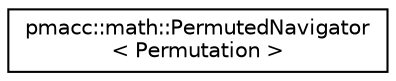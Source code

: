 digraph "Graphical Class Hierarchy"
{
 // LATEX_PDF_SIZE
  edge [fontname="Helvetica",fontsize="10",labelfontname="Helvetica",labelfontsize="10"];
  node [fontname="Helvetica",fontsize="10",shape=record];
  rankdir="LR";
  Node0 [label="pmacc::math::PermutedNavigator\l\< Permutation \>",height=0.2,width=0.4,color="black", fillcolor="white", style="filled",URL="$structpmacc_1_1math_1_1_permuted_navigator.html",tooltip=" "];
}
